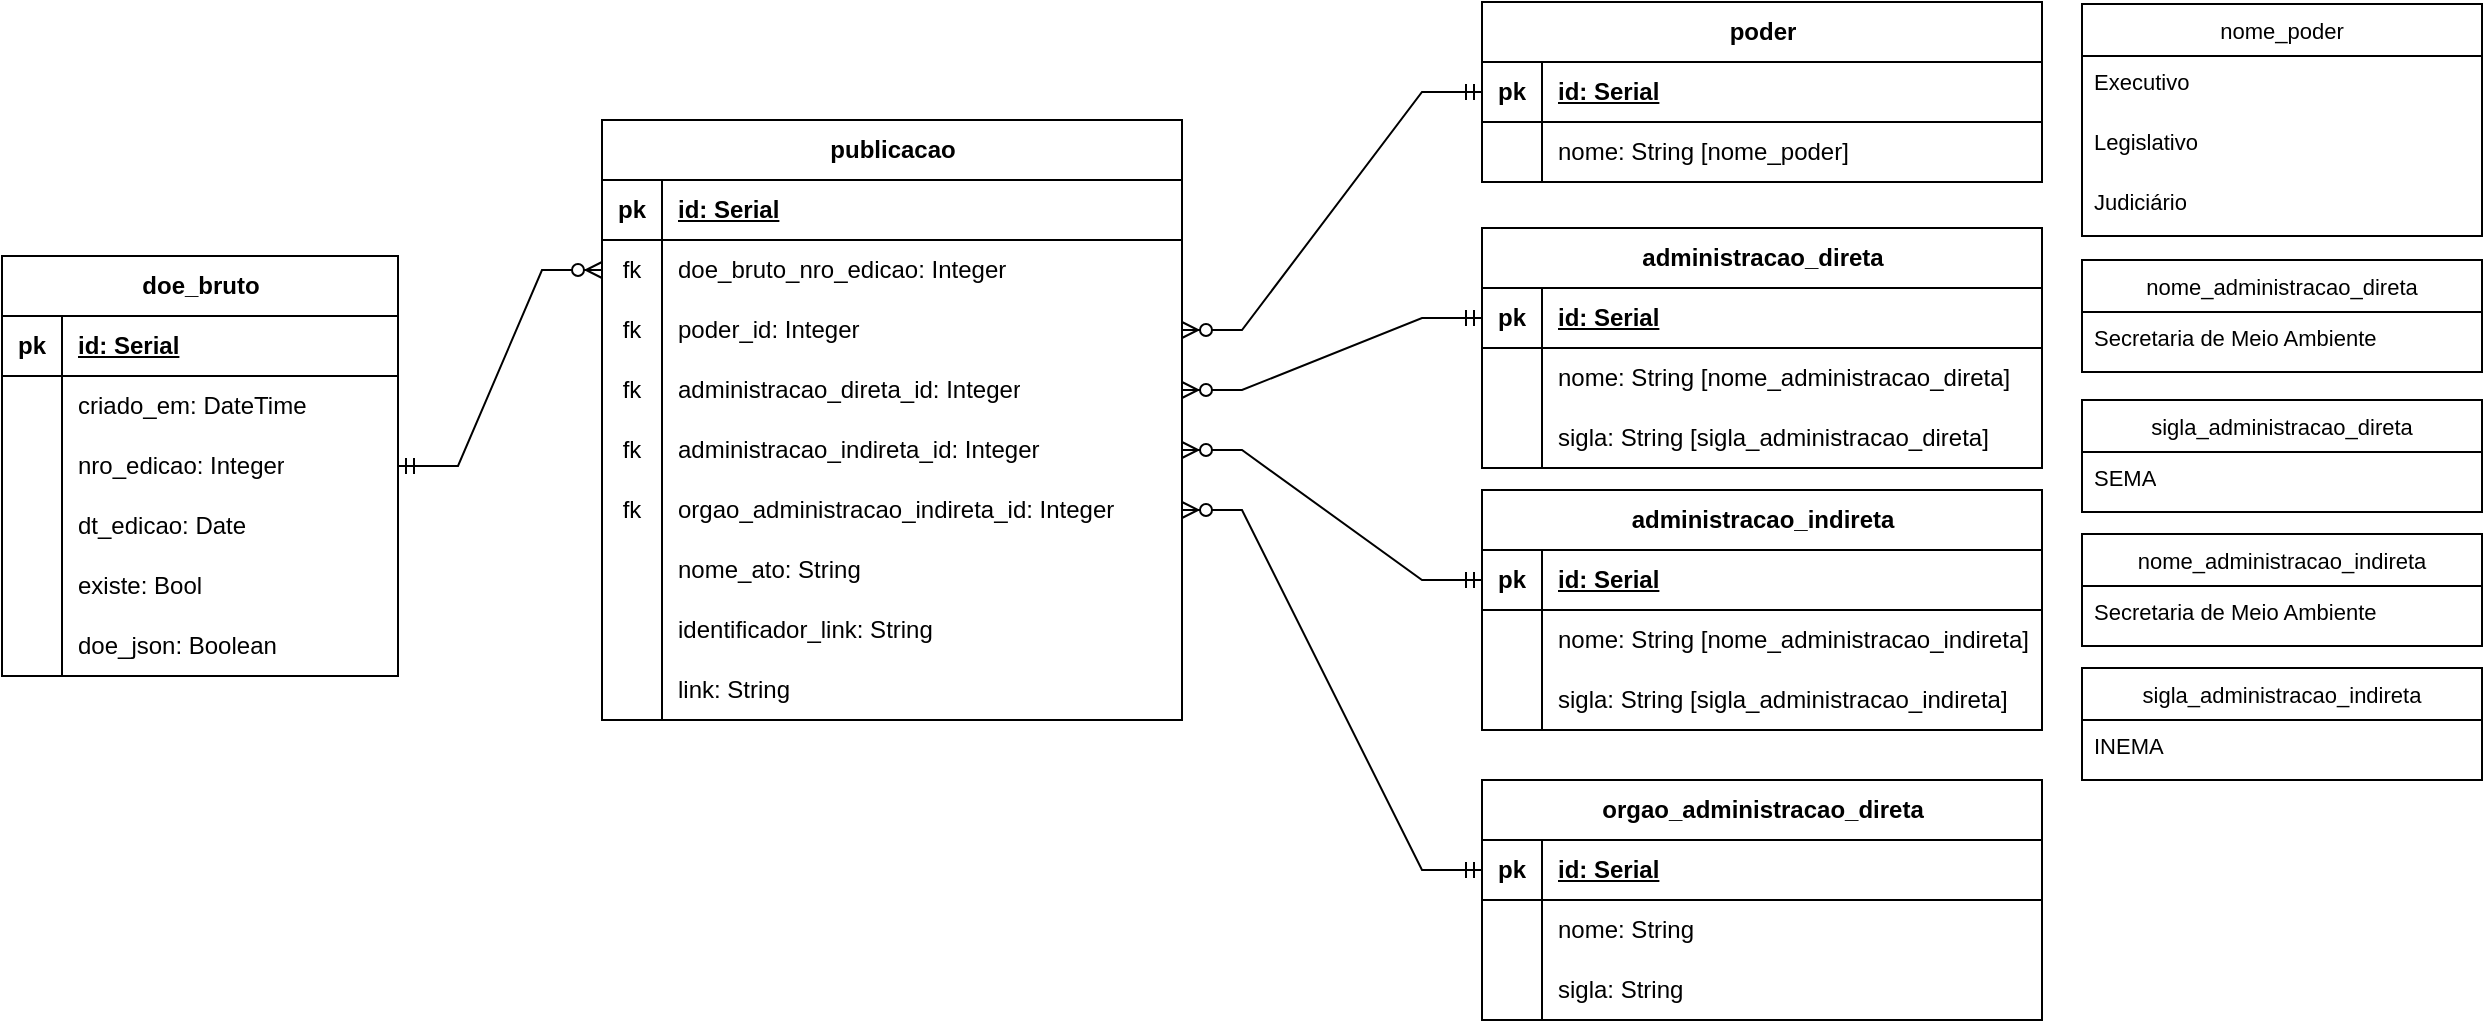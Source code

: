 <mxfile version="24.7.8">
  <diagram name="Page-1" id="CbFF6CsJMajP1aCG0YRX">
    <mxGraphModel dx="652" dy="388" grid="1" gridSize="10" guides="1" tooltips="1" connect="1" arrows="1" fold="1" page="1" pageScale="1" pageWidth="1100" pageHeight="850" math="0" shadow="0">
      <root>
        <mxCell id="0" />
        <mxCell id="1" parent="0" />
        <mxCell id="l3eJuB-hca7fyf9rhDZz-19" value="doe_bruto" style="shape=table;startSize=30;container=1;collapsible=1;childLayout=tableLayout;fixedRows=1;rowLines=0;fontStyle=1;align=center;resizeLast=1;html=1;" parent="1" vertex="1">
          <mxGeometry x="120" y="247" width="198" height="210" as="geometry" />
        </mxCell>
        <mxCell id="l3eJuB-hca7fyf9rhDZz-20" value="" style="shape=tableRow;horizontal=0;startSize=0;swimlaneHead=0;swimlaneBody=0;fillColor=none;collapsible=0;dropTarget=0;points=[[0,0.5],[1,0.5]];portConstraint=eastwest;top=0;left=0;right=0;bottom=1;" parent="l3eJuB-hca7fyf9rhDZz-19" vertex="1">
          <mxGeometry y="30" width="198" height="30" as="geometry" />
        </mxCell>
        <mxCell id="l3eJuB-hca7fyf9rhDZz-21" value="pk" style="shape=partialRectangle;connectable=0;fillColor=none;top=0;left=0;bottom=0;right=0;fontStyle=1;overflow=hidden;whiteSpace=wrap;html=1;" parent="l3eJuB-hca7fyf9rhDZz-20" vertex="1">
          <mxGeometry width="30" height="30" as="geometry">
            <mxRectangle width="30" height="30" as="alternateBounds" />
          </mxGeometry>
        </mxCell>
        <mxCell id="l3eJuB-hca7fyf9rhDZz-22" value="id: Serial" style="shape=partialRectangle;connectable=0;fillColor=none;top=0;left=0;bottom=0;right=0;align=left;spacingLeft=6;fontStyle=5;overflow=hidden;whiteSpace=wrap;html=1;" parent="l3eJuB-hca7fyf9rhDZz-20" vertex="1">
          <mxGeometry x="30" width="168" height="30" as="geometry">
            <mxRectangle width="168" height="30" as="alternateBounds" />
          </mxGeometry>
        </mxCell>
        <mxCell id="l3eJuB-hca7fyf9rhDZz-23" value="" style="shape=tableRow;horizontal=0;startSize=0;swimlaneHead=0;swimlaneBody=0;fillColor=none;collapsible=0;dropTarget=0;points=[[0,0.5],[1,0.5]];portConstraint=eastwest;top=0;left=0;right=0;bottom=0;" parent="l3eJuB-hca7fyf9rhDZz-19" vertex="1">
          <mxGeometry y="60" width="198" height="30" as="geometry" />
        </mxCell>
        <mxCell id="l3eJuB-hca7fyf9rhDZz-24" value="" style="shape=partialRectangle;connectable=0;fillColor=none;top=0;left=0;bottom=0;right=0;editable=1;overflow=hidden;whiteSpace=wrap;html=1;" parent="l3eJuB-hca7fyf9rhDZz-23" vertex="1">
          <mxGeometry width="30" height="30" as="geometry">
            <mxRectangle width="30" height="30" as="alternateBounds" />
          </mxGeometry>
        </mxCell>
        <mxCell id="l3eJuB-hca7fyf9rhDZz-25" value="criado_em: DateTime" style="shape=partialRectangle;connectable=0;fillColor=none;top=0;left=0;bottom=0;right=0;align=left;spacingLeft=6;overflow=hidden;whiteSpace=wrap;html=1;" parent="l3eJuB-hca7fyf9rhDZz-23" vertex="1">
          <mxGeometry x="30" width="168" height="30" as="geometry">
            <mxRectangle width="168" height="30" as="alternateBounds" />
          </mxGeometry>
        </mxCell>
        <mxCell id="pniW9XJywCZ4VvmFC50l-1" value="" style="shape=tableRow;horizontal=0;startSize=0;swimlaneHead=0;swimlaneBody=0;fillColor=none;collapsible=0;dropTarget=0;points=[[0,0.5],[1,0.5]];portConstraint=eastwest;top=0;left=0;right=0;bottom=0;" parent="l3eJuB-hca7fyf9rhDZz-19" vertex="1">
          <mxGeometry y="90" width="198" height="30" as="geometry" />
        </mxCell>
        <mxCell id="pniW9XJywCZ4VvmFC50l-2" value="" style="shape=partialRectangle;connectable=0;fillColor=none;top=0;left=0;bottom=0;right=0;editable=1;overflow=hidden;whiteSpace=wrap;html=1;" parent="pniW9XJywCZ4VvmFC50l-1" vertex="1">
          <mxGeometry width="30" height="30" as="geometry">
            <mxRectangle width="30" height="30" as="alternateBounds" />
          </mxGeometry>
        </mxCell>
        <mxCell id="pniW9XJywCZ4VvmFC50l-3" value="nro_edicao: Integer" style="shape=partialRectangle;connectable=0;fillColor=none;top=0;left=0;bottom=0;right=0;align=left;spacingLeft=6;overflow=hidden;whiteSpace=wrap;html=1;" parent="pniW9XJywCZ4VvmFC50l-1" vertex="1">
          <mxGeometry x="30" width="168" height="30" as="geometry">
            <mxRectangle width="168" height="30" as="alternateBounds" />
          </mxGeometry>
        </mxCell>
        <mxCell id="l3eJuB-hca7fyf9rhDZz-26" value="" style="shape=tableRow;horizontal=0;startSize=0;swimlaneHead=0;swimlaneBody=0;fillColor=none;collapsible=0;dropTarget=0;points=[[0,0.5],[1,0.5]];portConstraint=eastwest;top=0;left=0;right=0;bottom=0;" parent="l3eJuB-hca7fyf9rhDZz-19" vertex="1">
          <mxGeometry y="120" width="198" height="30" as="geometry" />
        </mxCell>
        <mxCell id="l3eJuB-hca7fyf9rhDZz-27" value="" style="shape=partialRectangle;connectable=0;fillColor=none;top=0;left=0;bottom=0;right=0;editable=1;overflow=hidden;whiteSpace=wrap;html=1;" parent="l3eJuB-hca7fyf9rhDZz-26" vertex="1">
          <mxGeometry width="30" height="30" as="geometry">
            <mxRectangle width="30" height="30" as="alternateBounds" />
          </mxGeometry>
        </mxCell>
        <mxCell id="l3eJuB-hca7fyf9rhDZz-28" value="dt_edicao&lt;span style=&quot;background-color: initial;&quot;&gt;: Date&lt;/span&gt;" style="shape=partialRectangle;connectable=0;fillColor=none;top=0;left=0;bottom=0;right=0;align=left;spacingLeft=6;overflow=hidden;whiteSpace=wrap;html=1;" parent="l3eJuB-hca7fyf9rhDZz-26" vertex="1">
          <mxGeometry x="30" width="168" height="30" as="geometry">
            <mxRectangle width="168" height="30" as="alternateBounds" />
          </mxGeometry>
        </mxCell>
        <mxCell id="l3eJuB-hca7fyf9rhDZz-29" value="" style="shape=tableRow;horizontal=0;startSize=0;swimlaneHead=0;swimlaneBody=0;fillColor=none;collapsible=0;dropTarget=0;points=[[0,0.5],[1,0.5]];portConstraint=eastwest;top=0;left=0;right=0;bottom=0;" parent="l3eJuB-hca7fyf9rhDZz-19" vertex="1">
          <mxGeometry y="150" width="198" height="30" as="geometry" />
        </mxCell>
        <mxCell id="l3eJuB-hca7fyf9rhDZz-30" value="" style="shape=partialRectangle;connectable=0;fillColor=none;top=0;left=0;bottom=0;right=0;editable=1;overflow=hidden;whiteSpace=wrap;html=1;" parent="l3eJuB-hca7fyf9rhDZz-29" vertex="1">
          <mxGeometry width="30" height="30" as="geometry">
            <mxRectangle width="30" height="30" as="alternateBounds" />
          </mxGeometry>
        </mxCell>
        <mxCell id="l3eJuB-hca7fyf9rhDZz-31" value="existe: Bool" style="shape=partialRectangle;connectable=0;fillColor=none;top=0;left=0;bottom=0;right=0;align=left;spacingLeft=6;overflow=hidden;whiteSpace=wrap;html=1;" parent="l3eJuB-hca7fyf9rhDZz-29" vertex="1">
          <mxGeometry x="30" width="168" height="30" as="geometry">
            <mxRectangle width="168" height="30" as="alternateBounds" />
          </mxGeometry>
        </mxCell>
        <mxCell id="l3eJuB-hca7fyf9rhDZz-35" value="" style="shape=tableRow;horizontal=0;startSize=0;swimlaneHead=0;swimlaneBody=0;fillColor=none;collapsible=0;dropTarget=0;points=[[0,0.5],[1,0.5]];portConstraint=eastwest;top=0;left=0;right=0;bottom=0;" parent="l3eJuB-hca7fyf9rhDZz-19" vertex="1">
          <mxGeometry y="180" width="198" height="30" as="geometry" />
        </mxCell>
        <mxCell id="l3eJuB-hca7fyf9rhDZz-36" value="" style="shape=partialRectangle;connectable=0;fillColor=none;top=0;left=0;bottom=0;right=0;editable=1;overflow=hidden;whiteSpace=wrap;html=1;" parent="l3eJuB-hca7fyf9rhDZz-35" vertex="1">
          <mxGeometry width="30" height="30" as="geometry">
            <mxRectangle width="30" height="30" as="alternateBounds" />
          </mxGeometry>
        </mxCell>
        <mxCell id="l3eJuB-hca7fyf9rhDZz-37" value="doe_json: Boolean" style="shape=partialRectangle;connectable=0;fillColor=none;top=0;left=0;bottom=0;right=0;align=left;spacingLeft=6;overflow=hidden;whiteSpace=wrap;html=1;" parent="l3eJuB-hca7fyf9rhDZz-35" vertex="1">
          <mxGeometry x="30" width="168" height="30" as="geometry">
            <mxRectangle width="168" height="30" as="alternateBounds" />
          </mxGeometry>
        </mxCell>
        <mxCell id="l3eJuB-hca7fyf9rhDZz-41" value="publicacao" style="shape=table;startSize=30;container=1;collapsible=1;childLayout=tableLayout;fixedRows=1;rowLines=0;fontStyle=1;align=center;resizeLast=1;html=1;" parent="1" vertex="1">
          <mxGeometry x="420" y="179" width="290" height="300" as="geometry" />
        </mxCell>
        <mxCell id="l3eJuB-hca7fyf9rhDZz-42" value="" style="shape=tableRow;horizontal=0;startSize=0;swimlaneHead=0;swimlaneBody=0;fillColor=none;collapsible=0;dropTarget=0;points=[[0,0.5],[1,0.5]];portConstraint=eastwest;top=0;left=0;right=0;bottom=1;" parent="l3eJuB-hca7fyf9rhDZz-41" vertex="1">
          <mxGeometry y="30" width="290" height="30" as="geometry" />
        </mxCell>
        <mxCell id="l3eJuB-hca7fyf9rhDZz-43" value="pk" style="shape=partialRectangle;connectable=0;fillColor=none;top=0;left=0;bottom=0;right=0;fontStyle=1;overflow=hidden;whiteSpace=wrap;html=1;" parent="l3eJuB-hca7fyf9rhDZz-42" vertex="1">
          <mxGeometry width="30" height="30" as="geometry">
            <mxRectangle width="30" height="30" as="alternateBounds" />
          </mxGeometry>
        </mxCell>
        <mxCell id="l3eJuB-hca7fyf9rhDZz-44" value="id: Serial" style="shape=partialRectangle;connectable=0;fillColor=none;top=0;left=0;bottom=0;right=0;align=left;spacingLeft=6;fontStyle=5;overflow=hidden;whiteSpace=wrap;html=1;" parent="l3eJuB-hca7fyf9rhDZz-42" vertex="1">
          <mxGeometry x="30" width="260" height="30" as="geometry">
            <mxRectangle width="260" height="30" as="alternateBounds" />
          </mxGeometry>
        </mxCell>
        <mxCell id="l3eJuB-hca7fyf9rhDZz-83" value="" style="shape=tableRow;horizontal=0;startSize=0;swimlaneHead=0;swimlaneBody=0;fillColor=none;collapsible=0;dropTarget=0;points=[[0,0.5],[1,0.5]];portConstraint=eastwest;top=0;left=0;right=0;bottom=0;" parent="l3eJuB-hca7fyf9rhDZz-41" vertex="1">
          <mxGeometry y="60" width="290" height="30" as="geometry" />
        </mxCell>
        <mxCell id="l3eJuB-hca7fyf9rhDZz-84" value="fk" style="shape=partialRectangle;connectable=0;fillColor=none;top=0;left=0;bottom=0;right=0;fontStyle=0;overflow=hidden;whiteSpace=wrap;html=1;" parent="l3eJuB-hca7fyf9rhDZz-83" vertex="1">
          <mxGeometry width="30" height="30" as="geometry">
            <mxRectangle width="30" height="30" as="alternateBounds" />
          </mxGeometry>
        </mxCell>
        <mxCell id="l3eJuB-hca7fyf9rhDZz-85" value="doe_bruto_nro_edicao: Integer" style="shape=partialRectangle;connectable=0;fillColor=none;top=0;left=0;bottom=0;right=0;align=left;spacingLeft=6;fontStyle=0;overflow=hidden;whiteSpace=wrap;html=1;" parent="l3eJuB-hca7fyf9rhDZz-83" vertex="1">
          <mxGeometry x="30" width="260" height="30" as="geometry">
            <mxRectangle width="260" height="30" as="alternateBounds" />
          </mxGeometry>
        </mxCell>
        <mxCell id="l3eJuB-hca7fyf9rhDZz-86" value="" style="shape=tableRow;horizontal=0;startSize=0;swimlaneHead=0;swimlaneBody=0;fillColor=none;collapsible=0;dropTarget=0;points=[[0,0.5],[1,0.5]];portConstraint=eastwest;top=0;left=0;right=0;bottom=0;" parent="l3eJuB-hca7fyf9rhDZz-41" vertex="1">
          <mxGeometry y="90" width="290" height="30" as="geometry" />
        </mxCell>
        <mxCell id="l3eJuB-hca7fyf9rhDZz-87" value="fk" style="shape=partialRectangle;connectable=0;fillColor=none;top=0;left=0;bottom=0;right=0;editable=1;overflow=hidden;whiteSpace=wrap;html=1;" parent="l3eJuB-hca7fyf9rhDZz-86" vertex="1">
          <mxGeometry width="30" height="30" as="geometry">
            <mxRectangle width="30" height="30" as="alternateBounds" />
          </mxGeometry>
        </mxCell>
        <mxCell id="l3eJuB-hca7fyf9rhDZz-88" value="poder_id: Integer" style="shape=partialRectangle;connectable=0;fillColor=none;top=0;left=0;bottom=0;right=0;align=left;spacingLeft=6;overflow=hidden;whiteSpace=wrap;html=1;" parent="l3eJuB-hca7fyf9rhDZz-86" vertex="1">
          <mxGeometry x="30" width="260" height="30" as="geometry">
            <mxRectangle width="260" height="30" as="alternateBounds" />
          </mxGeometry>
        </mxCell>
        <mxCell id="l3eJuB-hca7fyf9rhDZz-103" value="" style="shape=tableRow;horizontal=0;startSize=0;swimlaneHead=0;swimlaneBody=0;fillColor=none;collapsible=0;dropTarget=0;points=[[0,0.5],[1,0.5]];portConstraint=eastwest;top=0;left=0;right=0;bottom=0;" parent="l3eJuB-hca7fyf9rhDZz-41" vertex="1">
          <mxGeometry y="120" width="290" height="30" as="geometry" />
        </mxCell>
        <mxCell id="l3eJuB-hca7fyf9rhDZz-104" value="fk" style="shape=partialRectangle;connectable=0;fillColor=none;top=0;left=0;bottom=0;right=0;editable=1;overflow=hidden;whiteSpace=wrap;html=1;" parent="l3eJuB-hca7fyf9rhDZz-103" vertex="1">
          <mxGeometry width="30" height="30" as="geometry">
            <mxRectangle width="30" height="30" as="alternateBounds" />
          </mxGeometry>
        </mxCell>
        <mxCell id="l3eJuB-hca7fyf9rhDZz-105" value="administracao_direta_id: Integer" style="shape=partialRectangle;connectable=0;fillColor=none;top=0;left=0;bottom=0;right=0;align=left;spacingLeft=6;overflow=hidden;whiteSpace=wrap;html=1;" parent="l3eJuB-hca7fyf9rhDZz-103" vertex="1">
          <mxGeometry x="30" width="260" height="30" as="geometry">
            <mxRectangle width="260" height="30" as="alternateBounds" />
          </mxGeometry>
        </mxCell>
        <mxCell id="l3eJuB-hca7fyf9rhDZz-45" value="" style="shape=tableRow;horizontal=0;startSize=0;swimlaneHead=0;swimlaneBody=0;fillColor=none;collapsible=0;dropTarget=0;points=[[0,0.5],[1,0.5]];portConstraint=eastwest;top=0;left=0;right=0;bottom=0;" parent="l3eJuB-hca7fyf9rhDZz-41" vertex="1">
          <mxGeometry y="150" width="290" height="30" as="geometry" />
        </mxCell>
        <mxCell id="l3eJuB-hca7fyf9rhDZz-46" value="fk" style="shape=partialRectangle;connectable=0;fillColor=none;top=0;left=0;bottom=0;right=0;editable=1;overflow=hidden;whiteSpace=wrap;html=1;" parent="l3eJuB-hca7fyf9rhDZz-45" vertex="1">
          <mxGeometry width="30" height="30" as="geometry">
            <mxRectangle width="30" height="30" as="alternateBounds" />
          </mxGeometry>
        </mxCell>
        <mxCell id="l3eJuB-hca7fyf9rhDZz-47" value="administracao_indireta_id&lt;span style=&quot;background-color: initial;&quot;&gt;: Integer&lt;/span&gt;" style="shape=partialRectangle;connectable=0;fillColor=none;top=0;left=0;bottom=0;right=0;align=left;spacingLeft=6;overflow=hidden;whiteSpace=wrap;html=1;" parent="l3eJuB-hca7fyf9rhDZz-45" vertex="1">
          <mxGeometry x="30" width="260" height="30" as="geometry">
            <mxRectangle width="260" height="30" as="alternateBounds" />
          </mxGeometry>
        </mxCell>
        <mxCell id="l3eJuB-hca7fyf9rhDZz-139" value="" style="shape=tableRow;horizontal=0;startSize=0;swimlaneHead=0;swimlaneBody=0;fillColor=none;collapsible=0;dropTarget=0;points=[[0,0.5],[1,0.5]];portConstraint=eastwest;top=0;left=0;right=0;bottom=0;" parent="l3eJuB-hca7fyf9rhDZz-41" vertex="1">
          <mxGeometry y="180" width="290" height="30" as="geometry" />
        </mxCell>
        <mxCell id="l3eJuB-hca7fyf9rhDZz-140" value="fk" style="shape=partialRectangle;connectable=0;fillColor=none;top=0;left=0;bottom=0;right=0;editable=1;overflow=hidden;whiteSpace=wrap;html=1;" parent="l3eJuB-hca7fyf9rhDZz-139" vertex="1">
          <mxGeometry width="30" height="30" as="geometry">
            <mxRectangle width="30" height="30" as="alternateBounds" />
          </mxGeometry>
        </mxCell>
        <mxCell id="l3eJuB-hca7fyf9rhDZz-141" value="orgao_administracao_indireta_id: Integer" style="shape=partialRectangle;connectable=0;fillColor=none;top=0;left=0;bottom=0;right=0;align=left;spacingLeft=6;overflow=hidden;whiteSpace=wrap;html=1;" parent="l3eJuB-hca7fyf9rhDZz-139" vertex="1">
          <mxGeometry x="30" width="260" height="30" as="geometry">
            <mxRectangle width="260" height="30" as="alternateBounds" />
          </mxGeometry>
        </mxCell>
        <mxCell id="l3eJuB-hca7fyf9rhDZz-80" value="" style="shape=tableRow;horizontal=0;startSize=0;swimlaneHead=0;swimlaneBody=0;fillColor=none;collapsible=0;dropTarget=0;points=[[0,0.5],[1,0.5]];portConstraint=eastwest;top=0;left=0;right=0;bottom=0;" parent="l3eJuB-hca7fyf9rhDZz-41" vertex="1">
          <mxGeometry y="210" width="290" height="30" as="geometry" />
        </mxCell>
        <mxCell id="l3eJuB-hca7fyf9rhDZz-81" value="" style="shape=partialRectangle;connectable=0;fillColor=none;top=0;left=0;bottom=0;right=0;editable=1;overflow=hidden;whiteSpace=wrap;html=1;" parent="l3eJuB-hca7fyf9rhDZz-80" vertex="1">
          <mxGeometry width="30" height="30" as="geometry">
            <mxRectangle width="30" height="30" as="alternateBounds" />
          </mxGeometry>
        </mxCell>
        <mxCell id="l3eJuB-hca7fyf9rhDZz-82" value="nome_ato&lt;span style=&quot;background-color: initial;&quot;&gt;: String&lt;/span&gt;" style="shape=partialRectangle;connectable=0;fillColor=none;top=0;left=0;bottom=0;right=0;align=left;spacingLeft=6;overflow=hidden;whiteSpace=wrap;html=1;" parent="l3eJuB-hca7fyf9rhDZz-80" vertex="1">
          <mxGeometry x="30" width="260" height="30" as="geometry">
            <mxRectangle width="260" height="30" as="alternateBounds" />
          </mxGeometry>
        </mxCell>
        <mxCell id="HMHdlSD_ln4o8Dpsa-aw-4" value="" style="shape=tableRow;horizontal=0;startSize=0;swimlaneHead=0;swimlaneBody=0;fillColor=none;collapsible=0;dropTarget=0;points=[[0,0.5],[1,0.5]];portConstraint=eastwest;top=0;left=0;right=0;bottom=0;" vertex="1" parent="l3eJuB-hca7fyf9rhDZz-41">
          <mxGeometry y="240" width="290" height="30" as="geometry" />
        </mxCell>
        <mxCell id="HMHdlSD_ln4o8Dpsa-aw-5" value="" style="shape=partialRectangle;connectable=0;fillColor=none;top=0;left=0;bottom=0;right=0;editable=1;overflow=hidden;whiteSpace=wrap;html=1;" vertex="1" parent="HMHdlSD_ln4o8Dpsa-aw-4">
          <mxGeometry width="30" height="30" as="geometry">
            <mxRectangle width="30" height="30" as="alternateBounds" />
          </mxGeometry>
        </mxCell>
        <mxCell id="HMHdlSD_ln4o8Dpsa-aw-6" value="identificador_link&lt;span style=&quot;background-color: initial;&quot;&gt;: String&lt;/span&gt;" style="shape=partialRectangle;connectable=0;fillColor=none;top=0;left=0;bottom=0;right=0;align=left;spacingLeft=6;overflow=hidden;whiteSpace=wrap;html=1;" vertex="1" parent="HMHdlSD_ln4o8Dpsa-aw-4">
          <mxGeometry x="30" width="260" height="30" as="geometry">
            <mxRectangle width="260" height="30" as="alternateBounds" />
          </mxGeometry>
        </mxCell>
        <mxCell id="l3eJuB-hca7fyf9rhDZz-128" value="" style="shape=tableRow;horizontal=0;startSize=0;swimlaneHead=0;swimlaneBody=0;fillColor=none;collapsible=0;dropTarget=0;points=[[0,0.5],[1,0.5]];portConstraint=eastwest;top=0;left=0;right=0;bottom=0;" parent="l3eJuB-hca7fyf9rhDZz-41" vertex="1">
          <mxGeometry y="270" width="290" height="30" as="geometry" />
        </mxCell>
        <mxCell id="l3eJuB-hca7fyf9rhDZz-129" value="" style="shape=partialRectangle;connectable=0;fillColor=none;top=0;left=0;bottom=0;right=0;editable=1;overflow=hidden;whiteSpace=wrap;html=1;" parent="l3eJuB-hca7fyf9rhDZz-128" vertex="1">
          <mxGeometry width="30" height="30" as="geometry">
            <mxRectangle width="30" height="30" as="alternateBounds" />
          </mxGeometry>
        </mxCell>
        <mxCell id="l3eJuB-hca7fyf9rhDZz-130" value="link: String" style="shape=partialRectangle;connectable=0;fillColor=none;top=0;left=0;bottom=0;right=0;align=left;spacingLeft=6;overflow=hidden;whiteSpace=wrap;html=1;" parent="l3eJuB-hca7fyf9rhDZz-128" vertex="1">
          <mxGeometry x="30" width="260" height="30" as="geometry">
            <mxRectangle width="260" height="30" as="alternateBounds" />
          </mxGeometry>
        </mxCell>
        <mxCell id="l3eJuB-hca7fyf9rhDZz-58" value="" style="edgeStyle=entityRelationEdgeStyle;fontSize=12;html=1;endArrow=ERzeroToMany;startArrow=ERmandOne;rounded=0;exitX=1;exitY=0.5;exitDx=0;exitDy=0;entryX=0;entryY=0.5;entryDx=0;entryDy=0;" parent="1" source="pniW9XJywCZ4VvmFC50l-1" target="l3eJuB-hca7fyf9rhDZz-83" edge="1">
          <mxGeometry width="100" height="100" relative="1" as="geometry">
            <mxPoint x="438" y="199" as="sourcePoint" />
            <mxPoint x="538" y="294" as="targetPoint" />
            <Array as="points">
              <mxPoint x="420" y="329" />
            </Array>
          </mxGeometry>
        </mxCell>
        <mxCell id="l3eJuB-hca7fyf9rhDZz-89" value="&lt;div&gt;&lt;span style=&quot;background-color: initial;&quot;&gt;poder&lt;/span&gt;&lt;br&gt;&lt;/div&gt;" style="shape=table;startSize=30;container=1;collapsible=1;childLayout=tableLayout;fixedRows=1;rowLines=0;fontStyle=1;align=center;resizeLast=1;html=1;" parent="1" vertex="1">
          <mxGeometry x="860" y="120" width="280" height="90" as="geometry" />
        </mxCell>
        <mxCell id="l3eJuB-hca7fyf9rhDZz-90" value="" style="shape=tableRow;horizontal=0;startSize=0;swimlaneHead=0;swimlaneBody=0;fillColor=none;collapsible=0;dropTarget=0;points=[[0,0.5],[1,0.5]];portConstraint=eastwest;top=0;left=0;right=0;bottom=1;" parent="l3eJuB-hca7fyf9rhDZz-89" vertex="1">
          <mxGeometry y="30" width="280" height="30" as="geometry" />
        </mxCell>
        <mxCell id="l3eJuB-hca7fyf9rhDZz-91" value="pk" style="shape=partialRectangle;connectable=0;fillColor=none;top=0;left=0;bottom=0;right=0;fontStyle=1;overflow=hidden;whiteSpace=wrap;html=1;" parent="l3eJuB-hca7fyf9rhDZz-90" vertex="1">
          <mxGeometry width="30" height="30" as="geometry">
            <mxRectangle width="30" height="30" as="alternateBounds" />
          </mxGeometry>
        </mxCell>
        <mxCell id="l3eJuB-hca7fyf9rhDZz-92" value="id: Serial" style="shape=partialRectangle;connectable=0;fillColor=none;top=0;left=0;bottom=0;right=0;align=left;spacingLeft=6;fontStyle=5;overflow=hidden;whiteSpace=wrap;html=1;" parent="l3eJuB-hca7fyf9rhDZz-90" vertex="1">
          <mxGeometry x="30" width="250" height="30" as="geometry">
            <mxRectangle width="250" height="30" as="alternateBounds" />
          </mxGeometry>
        </mxCell>
        <mxCell id="l3eJuB-hca7fyf9rhDZz-93" value="" style="shape=tableRow;horizontal=0;startSize=0;swimlaneHead=0;swimlaneBody=0;fillColor=none;collapsible=0;dropTarget=0;points=[[0,0.5],[1,0.5]];portConstraint=eastwest;top=0;left=0;right=0;bottom=0;" parent="l3eJuB-hca7fyf9rhDZz-89" vertex="1">
          <mxGeometry y="60" width="280" height="30" as="geometry" />
        </mxCell>
        <mxCell id="l3eJuB-hca7fyf9rhDZz-94" value="" style="shape=partialRectangle;connectable=0;fillColor=none;top=0;left=0;bottom=0;right=0;editable=1;overflow=hidden;whiteSpace=wrap;html=1;" parent="l3eJuB-hca7fyf9rhDZz-93" vertex="1">
          <mxGeometry width="30" height="30" as="geometry">
            <mxRectangle width="30" height="30" as="alternateBounds" />
          </mxGeometry>
        </mxCell>
        <mxCell id="l3eJuB-hca7fyf9rhDZz-95" value="nome: String [nome_poder]" style="shape=partialRectangle;connectable=0;fillColor=none;top=0;left=0;bottom=0;right=0;align=left;spacingLeft=6;overflow=hidden;whiteSpace=wrap;html=1;" parent="l3eJuB-hca7fyf9rhDZz-93" vertex="1">
          <mxGeometry x="30" width="250" height="30" as="geometry">
            <mxRectangle width="250" height="30" as="alternateBounds" />
          </mxGeometry>
        </mxCell>
        <mxCell id="l3eJuB-hca7fyf9rhDZz-106" value="administracao_direta" style="shape=table;startSize=30;container=1;collapsible=1;childLayout=tableLayout;fixedRows=1;rowLines=0;fontStyle=1;align=center;resizeLast=1;html=1;" parent="1" vertex="1">
          <mxGeometry x="860" y="233" width="280" height="120" as="geometry" />
        </mxCell>
        <mxCell id="l3eJuB-hca7fyf9rhDZz-107" value="" style="shape=tableRow;horizontal=0;startSize=0;swimlaneHead=0;swimlaneBody=0;fillColor=none;collapsible=0;dropTarget=0;points=[[0,0.5],[1,0.5]];portConstraint=eastwest;top=0;left=0;right=0;bottom=1;" parent="l3eJuB-hca7fyf9rhDZz-106" vertex="1">
          <mxGeometry y="30" width="280" height="30" as="geometry" />
        </mxCell>
        <mxCell id="l3eJuB-hca7fyf9rhDZz-108" value="pk" style="shape=partialRectangle;connectable=0;fillColor=none;top=0;left=0;bottom=0;right=0;fontStyle=1;overflow=hidden;whiteSpace=wrap;html=1;" parent="l3eJuB-hca7fyf9rhDZz-107" vertex="1">
          <mxGeometry width="30" height="30" as="geometry">
            <mxRectangle width="30" height="30" as="alternateBounds" />
          </mxGeometry>
        </mxCell>
        <mxCell id="l3eJuB-hca7fyf9rhDZz-109" value="id: Serial" style="shape=partialRectangle;connectable=0;fillColor=none;top=0;left=0;bottom=0;right=0;align=left;spacingLeft=6;fontStyle=5;overflow=hidden;whiteSpace=wrap;html=1;" parent="l3eJuB-hca7fyf9rhDZz-107" vertex="1">
          <mxGeometry x="30" width="250" height="30" as="geometry">
            <mxRectangle width="250" height="30" as="alternateBounds" />
          </mxGeometry>
        </mxCell>
        <mxCell id="l3eJuB-hca7fyf9rhDZz-110" value="" style="shape=tableRow;horizontal=0;startSize=0;swimlaneHead=0;swimlaneBody=0;fillColor=none;collapsible=0;dropTarget=0;points=[[0,0.5],[1,0.5]];portConstraint=eastwest;top=0;left=0;right=0;bottom=0;" parent="l3eJuB-hca7fyf9rhDZz-106" vertex="1">
          <mxGeometry y="60" width="280" height="30" as="geometry" />
        </mxCell>
        <mxCell id="l3eJuB-hca7fyf9rhDZz-111" value="" style="shape=partialRectangle;connectable=0;fillColor=none;top=0;left=0;bottom=0;right=0;editable=1;overflow=hidden;whiteSpace=wrap;html=1;" parent="l3eJuB-hca7fyf9rhDZz-110" vertex="1">
          <mxGeometry width="30" height="30" as="geometry">
            <mxRectangle width="30" height="30" as="alternateBounds" />
          </mxGeometry>
        </mxCell>
        <mxCell id="l3eJuB-hca7fyf9rhDZz-112" value="nome: String [nome_administracao_direta]" style="shape=partialRectangle;connectable=0;fillColor=none;top=0;left=0;bottom=0;right=0;align=left;spacingLeft=6;overflow=hidden;whiteSpace=wrap;html=1;" parent="l3eJuB-hca7fyf9rhDZz-110" vertex="1">
          <mxGeometry x="30" width="250" height="30" as="geometry">
            <mxRectangle width="250" height="30" as="alternateBounds" />
          </mxGeometry>
        </mxCell>
        <mxCell id="l3eJuB-hca7fyf9rhDZz-154" value="" style="shape=tableRow;horizontal=0;startSize=0;swimlaneHead=0;swimlaneBody=0;fillColor=none;collapsible=0;dropTarget=0;points=[[0,0.5],[1,0.5]];portConstraint=eastwest;top=0;left=0;right=0;bottom=0;" parent="l3eJuB-hca7fyf9rhDZz-106" vertex="1">
          <mxGeometry y="90" width="280" height="30" as="geometry" />
        </mxCell>
        <mxCell id="l3eJuB-hca7fyf9rhDZz-155" value="" style="shape=partialRectangle;connectable=0;fillColor=none;top=0;left=0;bottom=0;right=0;editable=1;overflow=hidden;whiteSpace=wrap;html=1;" parent="l3eJuB-hca7fyf9rhDZz-154" vertex="1">
          <mxGeometry width="30" height="30" as="geometry">
            <mxRectangle width="30" height="30" as="alternateBounds" />
          </mxGeometry>
        </mxCell>
        <mxCell id="l3eJuB-hca7fyf9rhDZz-156" value="sigla: String [sigla_administracao_direta]" style="shape=partialRectangle;connectable=0;fillColor=none;top=0;left=0;bottom=0;right=0;align=left;spacingLeft=6;overflow=hidden;whiteSpace=wrap;html=1;" parent="l3eJuB-hca7fyf9rhDZz-154" vertex="1">
          <mxGeometry x="30" width="250" height="30" as="geometry">
            <mxRectangle width="250" height="30" as="alternateBounds" />
          </mxGeometry>
        </mxCell>
        <mxCell id="l3eJuB-hca7fyf9rhDZz-121" value="administracao_indireta" style="shape=table;startSize=30;container=1;collapsible=1;childLayout=tableLayout;fixedRows=1;rowLines=0;fontStyle=1;align=center;resizeLast=1;html=1;" parent="1" vertex="1">
          <mxGeometry x="860.0" y="364" width="280.0" height="120" as="geometry" />
        </mxCell>
        <mxCell id="l3eJuB-hca7fyf9rhDZz-122" value="" style="shape=tableRow;horizontal=0;startSize=0;swimlaneHead=0;swimlaneBody=0;fillColor=none;collapsible=0;dropTarget=0;points=[[0,0.5],[1,0.5]];portConstraint=eastwest;top=0;left=0;right=0;bottom=1;" parent="l3eJuB-hca7fyf9rhDZz-121" vertex="1">
          <mxGeometry y="30" width="280.0" height="30" as="geometry" />
        </mxCell>
        <mxCell id="l3eJuB-hca7fyf9rhDZz-123" value="pk" style="shape=partialRectangle;connectable=0;fillColor=none;top=0;left=0;bottom=0;right=0;fontStyle=1;overflow=hidden;whiteSpace=wrap;html=1;" parent="l3eJuB-hca7fyf9rhDZz-122" vertex="1">
          <mxGeometry width="30" height="30" as="geometry">
            <mxRectangle width="30" height="30" as="alternateBounds" />
          </mxGeometry>
        </mxCell>
        <mxCell id="l3eJuB-hca7fyf9rhDZz-124" value="id: Serial" style="shape=partialRectangle;connectable=0;fillColor=none;top=0;left=0;bottom=0;right=0;align=left;spacingLeft=6;fontStyle=5;overflow=hidden;whiteSpace=wrap;html=1;" parent="l3eJuB-hca7fyf9rhDZz-122" vertex="1">
          <mxGeometry x="30" width="250.0" height="30" as="geometry">
            <mxRectangle width="250.0" height="30" as="alternateBounds" />
          </mxGeometry>
        </mxCell>
        <mxCell id="l3eJuB-hca7fyf9rhDZz-125" value="" style="shape=tableRow;horizontal=0;startSize=0;swimlaneHead=0;swimlaneBody=0;fillColor=none;collapsible=0;dropTarget=0;points=[[0,0.5],[1,0.5]];portConstraint=eastwest;top=0;left=0;right=0;bottom=0;" parent="l3eJuB-hca7fyf9rhDZz-121" vertex="1">
          <mxGeometry y="60" width="280.0" height="30" as="geometry" />
        </mxCell>
        <mxCell id="l3eJuB-hca7fyf9rhDZz-126" value="" style="shape=partialRectangle;connectable=0;fillColor=none;top=0;left=0;bottom=0;right=0;editable=1;overflow=hidden;whiteSpace=wrap;html=1;" parent="l3eJuB-hca7fyf9rhDZz-125" vertex="1">
          <mxGeometry width="30" height="30" as="geometry">
            <mxRectangle width="30" height="30" as="alternateBounds" />
          </mxGeometry>
        </mxCell>
        <mxCell id="l3eJuB-hca7fyf9rhDZz-127" value="nome: String [nome_administracao_indireta]" style="shape=partialRectangle;connectable=0;fillColor=none;top=0;left=0;bottom=0;right=0;align=left;spacingLeft=6;overflow=hidden;whiteSpace=wrap;html=1;" parent="l3eJuB-hca7fyf9rhDZz-125" vertex="1">
          <mxGeometry x="30" width="250.0" height="30" as="geometry">
            <mxRectangle width="250.0" height="30" as="alternateBounds" />
          </mxGeometry>
        </mxCell>
        <mxCell id="l3eJuB-hca7fyf9rhDZz-157" value="" style="shape=tableRow;horizontal=0;startSize=0;swimlaneHead=0;swimlaneBody=0;fillColor=none;collapsible=0;dropTarget=0;points=[[0,0.5],[1,0.5]];portConstraint=eastwest;top=0;left=0;right=0;bottom=0;" parent="l3eJuB-hca7fyf9rhDZz-121" vertex="1">
          <mxGeometry y="90" width="280.0" height="30" as="geometry" />
        </mxCell>
        <mxCell id="l3eJuB-hca7fyf9rhDZz-158" value="" style="shape=partialRectangle;connectable=0;fillColor=none;top=0;left=0;bottom=0;right=0;editable=1;overflow=hidden;whiteSpace=wrap;html=1;" parent="l3eJuB-hca7fyf9rhDZz-157" vertex="1">
          <mxGeometry width="30" height="30" as="geometry">
            <mxRectangle width="30" height="30" as="alternateBounds" />
          </mxGeometry>
        </mxCell>
        <mxCell id="l3eJuB-hca7fyf9rhDZz-159" value="sigla: String [sigla_administracao_indireta]" style="shape=partialRectangle;connectable=0;fillColor=none;top=0;left=0;bottom=0;right=0;align=left;spacingLeft=6;overflow=hidden;whiteSpace=wrap;html=1;" parent="l3eJuB-hca7fyf9rhDZz-157" vertex="1">
          <mxGeometry x="30" width="250.0" height="30" as="geometry">
            <mxRectangle width="250.0" height="30" as="alternateBounds" />
          </mxGeometry>
        </mxCell>
        <mxCell id="l3eJuB-hca7fyf9rhDZz-131" value="" style="edgeStyle=entityRelationEdgeStyle;fontSize=12;html=1;endArrow=ERzeroToMany;startArrow=ERmandOne;rounded=0;" parent="1" source="l3eJuB-hca7fyf9rhDZz-122" target="l3eJuB-hca7fyf9rhDZz-45" edge="1">
          <mxGeometry width="100" height="100" relative="1" as="geometry">
            <mxPoint x="680" y="353" as="sourcePoint" />
            <mxPoint x="830" y="418" as="targetPoint" />
          </mxGeometry>
        </mxCell>
        <mxCell id="l3eJuB-hca7fyf9rhDZz-132" value="orgao_&lt;span style=&quot;background-color: initial;&quot;&gt;administracao_direta&lt;/span&gt;" style="shape=table;startSize=30;container=1;collapsible=1;childLayout=tableLayout;fixedRows=1;rowLines=0;fontStyle=1;align=center;resizeLast=1;html=1;" parent="1" vertex="1">
          <mxGeometry x="860" y="509" width="280" height="120" as="geometry" />
        </mxCell>
        <mxCell id="l3eJuB-hca7fyf9rhDZz-133" value="" style="shape=tableRow;horizontal=0;startSize=0;swimlaneHead=0;swimlaneBody=0;fillColor=none;collapsible=0;dropTarget=0;points=[[0,0.5],[1,0.5]];portConstraint=eastwest;top=0;left=0;right=0;bottom=1;" parent="l3eJuB-hca7fyf9rhDZz-132" vertex="1">
          <mxGeometry y="30" width="280" height="30" as="geometry" />
        </mxCell>
        <mxCell id="l3eJuB-hca7fyf9rhDZz-134" value="pk" style="shape=partialRectangle;connectable=0;fillColor=none;top=0;left=0;bottom=0;right=0;fontStyle=1;overflow=hidden;whiteSpace=wrap;html=1;" parent="l3eJuB-hca7fyf9rhDZz-133" vertex="1">
          <mxGeometry width="30" height="30" as="geometry">
            <mxRectangle width="30" height="30" as="alternateBounds" />
          </mxGeometry>
        </mxCell>
        <mxCell id="l3eJuB-hca7fyf9rhDZz-135" value="id: Serial" style="shape=partialRectangle;connectable=0;fillColor=none;top=0;left=0;bottom=0;right=0;align=left;spacingLeft=6;fontStyle=5;overflow=hidden;whiteSpace=wrap;html=1;" parent="l3eJuB-hca7fyf9rhDZz-133" vertex="1">
          <mxGeometry x="30" width="250" height="30" as="geometry">
            <mxRectangle width="250" height="30" as="alternateBounds" />
          </mxGeometry>
        </mxCell>
        <mxCell id="l3eJuB-hca7fyf9rhDZz-136" value="" style="shape=tableRow;horizontal=0;startSize=0;swimlaneHead=0;swimlaneBody=0;fillColor=none;collapsible=0;dropTarget=0;points=[[0,0.5],[1,0.5]];portConstraint=eastwest;top=0;left=0;right=0;bottom=0;" parent="l3eJuB-hca7fyf9rhDZz-132" vertex="1">
          <mxGeometry y="60" width="280" height="30" as="geometry" />
        </mxCell>
        <mxCell id="l3eJuB-hca7fyf9rhDZz-137" value="" style="shape=partialRectangle;connectable=0;fillColor=none;top=0;left=0;bottom=0;right=0;editable=1;overflow=hidden;whiteSpace=wrap;html=1;" parent="l3eJuB-hca7fyf9rhDZz-136" vertex="1">
          <mxGeometry width="30" height="30" as="geometry">
            <mxRectangle width="30" height="30" as="alternateBounds" />
          </mxGeometry>
        </mxCell>
        <mxCell id="l3eJuB-hca7fyf9rhDZz-138" value="nome: String" style="shape=partialRectangle;connectable=0;fillColor=none;top=0;left=0;bottom=0;right=0;align=left;spacingLeft=6;overflow=hidden;whiteSpace=wrap;html=1;" parent="l3eJuB-hca7fyf9rhDZz-136" vertex="1">
          <mxGeometry x="30" width="250" height="30" as="geometry">
            <mxRectangle width="250" height="30" as="alternateBounds" />
          </mxGeometry>
        </mxCell>
        <mxCell id="l3eJuB-hca7fyf9rhDZz-160" value="" style="shape=tableRow;horizontal=0;startSize=0;swimlaneHead=0;swimlaneBody=0;fillColor=none;collapsible=0;dropTarget=0;points=[[0,0.5],[1,0.5]];portConstraint=eastwest;top=0;left=0;right=0;bottom=0;" parent="l3eJuB-hca7fyf9rhDZz-132" vertex="1">
          <mxGeometry y="90" width="280" height="30" as="geometry" />
        </mxCell>
        <mxCell id="l3eJuB-hca7fyf9rhDZz-161" value="" style="shape=partialRectangle;connectable=0;fillColor=none;top=0;left=0;bottom=0;right=0;editable=1;overflow=hidden;whiteSpace=wrap;html=1;" parent="l3eJuB-hca7fyf9rhDZz-160" vertex="1">
          <mxGeometry width="30" height="30" as="geometry">
            <mxRectangle width="30" height="30" as="alternateBounds" />
          </mxGeometry>
        </mxCell>
        <mxCell id="l3eJuB-hca7fyf9rhDZz-162" value="sigla: String" style="shape=partialRectangle;connectable=0;fillColor=none;top=0;left=0;bottom=0;right=0;align=left;spacingLeft=6;overflow=hidden;whiteSpace=wrap;html=1;" parent="l3eJuB-hca7fyf9rhDZz-160" vertex="1">
          <mxGeometry x="30" width="250" height="30" as="geometry">
            <mxRectangle width="250" height="30" as="alternateBounds" />
          </mxGeometry>
        </mxCell>
        <mxCell id="l3eJuB-hca7fyf9rhDZz-142" value="" style="edgeStyle=entityRelationEdgeStyle;fontSize=12;html=1;endArrow=ERzeroToMany;startArrow=ERmandOne;rounded=0;" parent="1" source="l3eJuB-hca7fyf9rhDZz-133" target="l3eJuB-hca7fyf9rhDZz-139" edge="1">
          <mxGeometry width="100" height="100" relative="1" as="geometry">
            <mxPoint x="790" y="430" as="sourcePoint" />
            <mxPoint x="728" y="299" as="targetPoint" />
          </mxGeometry>
        </mxCell>
        <mxCell id="l3eJuB-hca7fyf9rhDZz-167" value="nome_poder" style="swimlane;fontStyle=0;childLayout=stackLayout;horizontal=1;startSize=26;horizontalStack=0;resizeParent=1;resizeParentMax=0;resizeLast=0;collapsible=1;marginBottom=0;align=center;fontSize=11;" parent="1" vertex="1">
          <mxGeometry x="1160" y="121" width="200" height="116" as="geometry" />
        </mxCell>
        <mxCell id="l3eJuB-hca7fyf9rhDZz-168" value="Executivo" style="text;strokeColor=none;fillColor=none;spacingLeft=4;spacingRight=4;overflow=hidden;rotatable=0;points=[[0,0.5],[1,0.5]];portConstraint=eastwest;fontSize=11;whiteSpace=wrap;html=1;" parent="l3eJuB-hca7fyf9rhDZz-167" vertex="1">
          <mxGeometry y="26" width="200" height="30" as="geometry" />
        </mxCell>
        <mxCell id="l3eJuB-hca7fyf9rhDZz-169" value="Legislativo" style="text;strokeColor=none;fillColor=none;spacingLeft=4;spacingRight=4;overflow=hidden;rotatable=0;points=[[0,0.5],[1,0.5]];portConstraint=eastwest;fontSize=11;whiteSpace=wrap;html=1;" parent="l3eJuB-hca7fyf9rhDZz-167" vertex="1">
          <mxGeometry y="56" width="200" height="30" as="geometry" />
        </mxCell>
        <mxCell id="l3eJuB-hca7fyf9rhDZz-170" value="Judiciário" style="text;strokeColor=none;fillColor=none;spacingLeft=4;spacingRight=4;overflow=hidden;rotatable=0;points=[[0,0.5],[1,0.5]];portConstraint=eastwest;fontSize=11;whiteSpace=wrap;html=1;" parent="l3eJuB-hca7fyf9rhDZz-167" vertex="1">
          <mxGeometry y="86" width="200" height="30" as="geometry" />
        </mxCell>
        <mxCell id="l3eJuB-hca7fyf9rhDZz-172" value="nome_administracao_direta" style="swimlane;fontStyle=0;childLayout=stackLayout;horizontal=1;startSize=26;horizontalStack=0;resizeParent=1;resizeParentMax=0;resizeLast=0;collapsible=1;marginBottom=0;align=center;fontSize=11;" parent="1" vertex="1">
          <mxGeometry x="1160" y="249" width="200" height="56" as="geometry" />
        </mxCell>
        <mxCell id="l3eJuB-hca7fyf9rhDZz-173" value="Secretaria de Meio Ambiente" style="text;strokeColor=none;fillColor=none;spacingLeft=4;spacingRight=4;overflow=hidden;rotatable=0;points=[[0,0.5],[1,0.5]];portConstraint=eastwest;fontSize=11;whiteSpace=wrap;html=1;" parent="l3eJuB-hca7fyf9rhDZz-172" vertex="1">
          <mxGeometry y="26" width="200" height="30" as="geometry" />
        </mxCell>
        <mxCell id="l3eJuB-hca7fyf9rhDZz-177" value="sigla_administracao_direta" style="swimlane;fontStyle=0;childLayout=stackLayout;horizontal=1;startSize=26;horizontalStack=0;resizeParent=1;resizeParentMax=0;resizeLast=0;collapsible=1;marginBottom=0;align=center;fontSize=11;" parent="1" vertex="1">
          <mxGeometry x="1160" y="319" width="200" height="56" as="geometry" />
        </mxCell>
        <mxCell id="l3eJuB-hca7fyf9rhDZz-178" value="SEMA" style="text;strokeColor=none;fillColor=none;spacingLeft=4;spacingRight=4;overflow=hidden;rotatable=0;points=[[0,0.5],[1,0.5]];portConstraint=eastwest;fontSize=11;whiteSpace=wrap;html=1;" parent="l3eJuB-hca7fyf9rhDZz-177" vertex="1">
          <mxGeometry y="26" width="200" height="30" as="geometry" />
        </mxCell>
        <mxCell id="l3eJuB-hca7fyf9rhDZz-179" value="sigla_administracao_indireta" style="swimlane;fontStyle=0;childLayout=stackLayout;horizontal=1;startSize=26;horizontalStack=0;resizeParent=1;resizeParentMax=0;resizeLast=0;collapsible=1;marginBottom=0;align=center;fontSize=11;" parent="1" vertex="1">
          <mxGeometry x="1160" y="453" width="200" height="56" as="geometry" />
        </mxCell>
        <mxCell id="l3eJuB-hca7fyf9rhDZz-180" value="INEMA" style="text;strokeColor=none;fillColor=none;spacingLeft=4;spacingRight=4;overflow=hidden;rotatable=0;points=[[0,0.5],[1,0.5]];portConstraint=eastwest;fontSize=11;whiteSpace=wrap;html=1;" parent="l3eJuB-hca7fyf9rhDZz-179" vertex="1">
          <mxGeometry y="26" width="200" height="30" as="geometry" />
        </mxCell>
        <mxCell id="l3eJuB-hca7fyf9rhDZz-181" value="nome_administracao_indireta" style="swimlane;fontStyle=0;childLayout=stackLayout;horizontal=1;startSize=26;horizontalStack=0;resizeParent=1;resizeParentMax=0;resizeLast=0;collapsible=1;marginBottom=0;align=center;fontSize=11;" parent="1" vertex="1">
          <mxGeometry x="1160" y="386" width="200" height="56" as="geometry" />
        </mxCell>
        <mxCell id="l3eJuB-hca7fyf9rhDZz-182" value="Secretaria de Meio Ambiente" style="text;strokeColor=none;fillColor=none;spacingLeft=4;spacingRight=4;overflow=hidden;rotatable=0;points=[[0,0.5],[1,0.5]];portConstraint=eastwest;fontSize=11;whiteSpace=wrap;html=1;" parent="l3eJuB-hca7fyf9rhDZz-181" vertex="1">
          <mxGeometry y="26" width="200" height="30" as="geometry" />
        </mxCell>
        <mxCell id="HMHdlSD_ln4o8Dpsa-aw-1" value="" style="edgeStyle=entityRelationEdgeStyle;fontSize=12;html=1;endArrow=ERzeroToMany;startArrow=ERmandOne;rounded=0;" edge="1" parent="1" source="l3eJuB-hca7fyf9rhDZz-90" target="l3eJuB-hca7fyf9rhDZz-86">
          <mxGeometry width="100" height="100" relative="1" as="geometry">
            <mxPoint x="720" y="200" as="sourcePoint" />
            <mxPoint x="820" y="100" as="targetPoint" />
            <Array as="points">
              <mxPoint x="820" y="50" />
            </Array>
          </mxGeometry>
        </mxCell>
        <mxCell id="HMHdlSD_ln4o8Dpsa-aw-2" value="" style="edgeStyle=entityRelationEdgeStyle;fontSize=12;html=1;endArrow=ERzeroToMany;startArrow=ERmandOne;rounded=0;" edge="1" parent="1" source="l3eJuB-hca7fyf9rhDZz-107" target="l3eJuB-hca7fyf9rhDZz-103">
          <mxGeometry width="100" height="100" relative="1" as="geometry">
            <mxPoint x="870" y="175" as="sourcePoint" />
            <mxPoint x="720" y="294" as="targetPoint" />
            <Array as="points">
              <mxPoint x="830" y="60" />
              <mxPoint x="730" y="310" />
            </Array>
          </mxGeometry>
        </mxCell>
      </root>
    </mxGraphModel>
  </diagram>
</mxfile>
